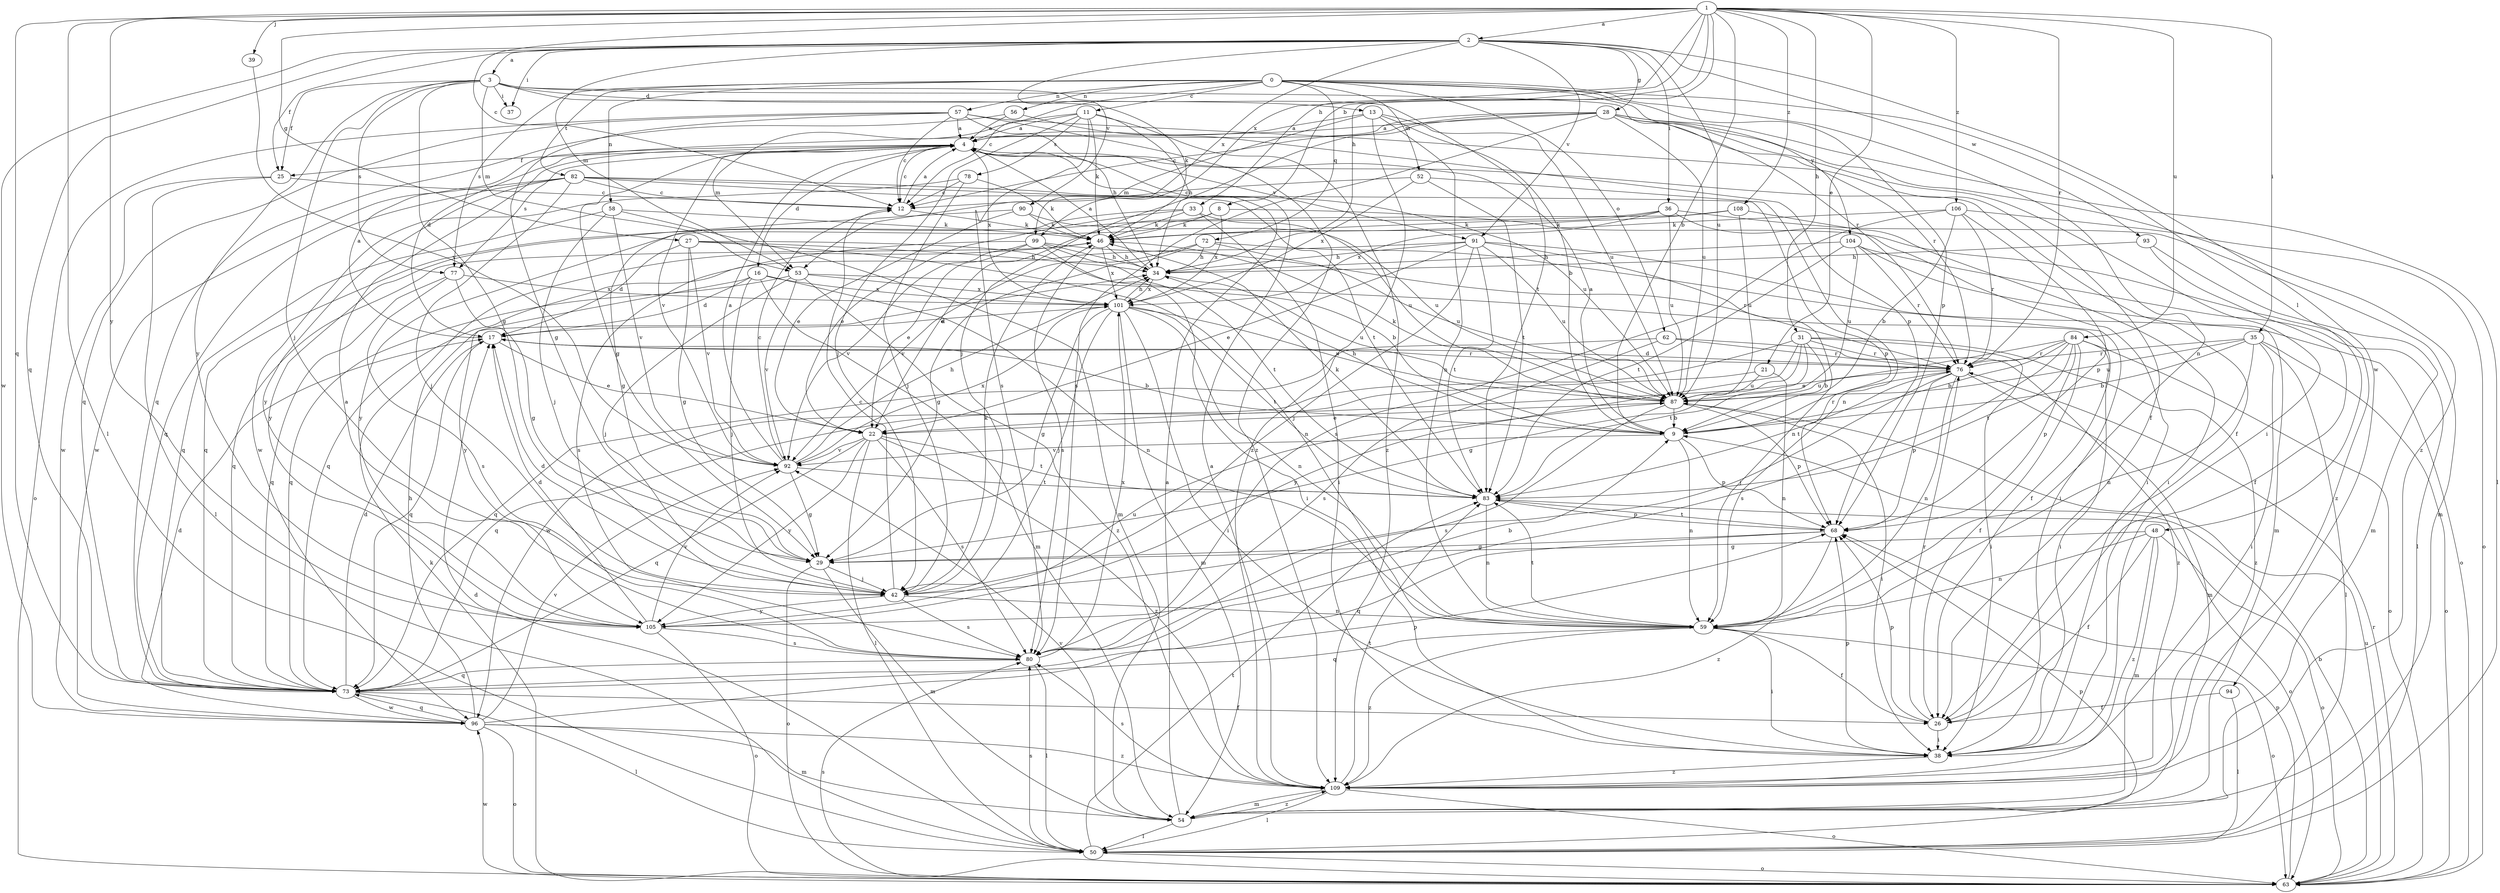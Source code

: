 strict digraph  {
0;
1;
2;
3;
4;
8;
9;
11;
12;
13;
16;
17;
21;
22;
25;
26;
27;
28;
29;
31;
33;
34;
35;
36;
37;
38;
39;
42;
46;
48;
50;
52;
53;
54;
56;
57;
58;
59;
62;
63;
68;
72;
73;
76;
77;
78;
80;
82;
83;
84;
87;
90;
91;
92;
93;
94;
96;
99;
101;
104;
105;
106;
108;
109;
0 -> 11  [label=c];
0 -> 12  [label=c];
0 -> 48  [label=l];
0 -> 52  [label=m];
0 -> 56  [label=n];
0 -> 57  [label=n];
0 -> 58  [label=n];
0 -> 59  [label=n];
0 -> 62  [label=o];
0 -> 68  [label=p];
0 -> 72  [label=q];
0 -> 77  [label=s];
0 -> 82  [label=t];
0 -> 104  [label=y];
1 -> 2  [label=a];
1 -> 8  [label=b];
1 -> 9  [label=b];
1 -> 12  [label=c];
1 -> 21  [label=e];
1 -> 27  [label=g];
1 -> 31  [label=h];
1 -> 33  [label=h];
1 -> 34  [label=h];
1 -> 35  [label=i];
1 -> 39  [label=j];
1 -> 50  [label=l];
1 -> 73  [label=q];
1 -> 76  [label=r];
1 -> 84  [label=u];
1 -> 99  [label=x];
1 -> 105  [label=y];
1 -> 106  [label=z];
1 -> 108  [label=z];
2 -> 3  [label=a];
2 -> 25  [label=f];
2 -> 28  [label=g];
2 -> 36  [label=i];
2 -> 37  [label=i];
2 -> 53  [label=m];
2 -> 73  [label=q];
2 -> 87  [label=u];
2 -> 90  [label=v];
2 -> 91  [label=v];
2 -> 93  [label=w];
2 -> 94  [label=w];
2 -> 96  [label=w];
2 -> 99  [label=x];
3 -> 13  [label=d];
3 -> 25  [label=f];
3 -> 29  [label=g];
3 -> 37  [label=i];
3 -> 42  [label=j];
3 -> 46  [label=k];
3 -> 53  [label=m];
3 -> 76  [label=r];
3 -> 77  [label=s];
3 -> 83  [label=t];
3 -> 105  [label=y];
4 -> 12  [label=c];
4 -> 16  [label=d];
4 -> 25  [label=f];
4 -> 26  [label=f];
4 -> 29  [label=g];
4 -> 77  [label=s];
4 -> 91  [label=v];
4 -> 92  [label=v];
4 -> 101  [label=x];
8 -> 22  [label=e];
8 -> 46  [label=k];
8 -> 101  [label=x];
8 -> 109  [label=z];
9 -> 4  [label=a];
9 -> 34  [label=h];
9 -> 59  [label=n];
9 -> 68  [label=p];
9 -> 76  [label=r];
9 -> 92  [label=v];
11 -> 4  [label=a];
11 -> 34  [label=h];
11 -> 42  [label=j];
11 -> 46  [label=k];
11 -> 53  [label=m];
11 -> 78  [label=s];
11 -> 80  [label=s];
11 -> 109  [label=z];
12 -> 4  [label=a];
12 -> 46  [label=k];
13 -> 4  [label=a];
13 -> 9  [label=b];
13 -> 53  [label=m];
13 -> 59  [label=n];
13 -> 87  [label=u];
13 -> 109  [label=z];
16 -> 17  [label=d];
16 -> 42  [label=j];
16 -> 54  [label=m];
16 -> 59  [label=n];
16 -> 101  [label=x];
16 -> 105  [label=y];
17 -> 4  [label=a];
17 -> 9  [label=b];
17 -> 22  [label=e];
17 -> 73  [label=q];
17 -> 76  [label=r];
21 -> 59  [label=n];
21 -> 73  [label=q];
21 -> 87  [label=u];
22 -> 50  [label=l];
22 -> 73  [label=q];
22 -> 80  [label=s];
22 -> 83  [label=t];
22 -> 92  [label=v];
22 -> 105  [label=y];
22 -> 109  [label=z];
25 -> 12  [label=c];
25 -> 50  [label=l];
25 -> 96  [label=w];
26 -> 38  [label=i];
26 -> 68  [label=p];
26 -> 76  [label=r];
27 -> 9  [label=b];
27 -> 17  [label=d];
27 -> 29  [label=g];
27 -> 34  [label=h];
27 -> 59  [label=n];
27 -> 92  [label=v];
28 -> 4  [label=a];
28 -> 12  [label=c];
28 -> 17  [label=d];
28 -> 38  [label=i];
28 -> 42  [label=j];
28 -> 50  [label=l];
28 -> 76  [label=r];
28 -> 80  [label=s];
28 -> 87  [label=u];
28 -> 109  [label=z];
29 -> 42  [label=j];
29 -> 54  [label=m];
29 -> 63  [label=o];
31 -> 9  [label=b];
31 -> 29  [label=g];
31 -> 38  [label=i];
31 -> 76  [label=r];
31 -> 83  [label=t];
31 -> 96  [label=w];
31 -> 105  [label=y];
31 -> 109  [label=z];
33 -> 22  [label=e];
33 -> 29  [label=g];
33 -> 38  [label=i];
33 -> 46  [label=k];
33 -> 87  [label=u];
34 -> 4  [label=a];
34 -> 87  [label=u];
34 -> 101  [label=x];
35 -> 9  [label=b];
35 -> 38  [label=i];
35 -> 50  [label=l];
35 -> 59  [label=n];
35 -> 63  [label=o];
35 -> 76  [label=r];
35 -> 87  [label=u];
36 -> 38  [label=i];
36 -> 46  [label=k];
36 -> 54  [label=m];
36 -> 73  [label=q];
36 -> 87  [label=u];
36 -> 101  [label=x];
38 -> 68  [label=p];
38 -> 109  [label=z];
39 -> 92  [label=v];
42 -> 12  [label=c];
42 -> 17  [label=d];
42 -> 46  [label=k];
42 -> 59  [label=n];
42 -> 80  [label=s];
42 -> 105  [label=y];
46 -> 34  [label=h];
46 -> 73  [label=q];
46 -> 80  [label=s];
46 -> 101  [label=x];
48 -> 26  [label=f];
48 -> 29  [label=g];
48 -> 54  [label=m];
48 -> 59  [label=n];
48 -> 63  [label=o];
48 -> 109  [label=z];
50 -> 17  [label=d];
50 -> 63  [label=o];
50 -> 68  [label=p];
50 -> 80  [label=s];
50 -> 83  [label=t];
52 -> 12  [label=c];
52 -> 59  [label=n];
52 -> 83  [label=t];
52 -> 101  [label=x];
53 -> 26  [label=f];
53 -> 42  [label=j];
53 -> 73  [label=q];
53 -> 92  [label=v];
53 -> 101  [label=x];
53 -> 109  [label=z];
54 -> 4  [label=a];
54 -> 50  [label=l];
54 -> 92  [label=v];
54 -> 109  [label=z];
56 -> 4  [label=a];
56 -> 68  [label=p];
56 -> 73  [label=q];
57 -> 4  [label=a];
57 -> 12  [label=c];
57 -> 26  [label=f];
57 -> 29  [label=g];
57 -> 34  [label=h];
57 -> 63  [label=o];
57 -> 73  [label=q];
57 -> 109  [label=z];
58 -> 42  [label=j];
58 -> 46  [label=k];
58 -> 54  [label=m];
58 -> 73  [label=q];
58 -> 92  [label=v];
59 -> 26  [label=f];
59 -> 38  [label=i];
59 -> 63  [label=o];
59 -> 73  [label=q];
59 -> 83  [label=t];
59 -> 109  [label=z];
62 -> 73  [label=q];
62 -> 76  [label=r];
62 -> 80  [label=s];
62 -> 109  [label=z];
63 -> 9  [label=b];
63 -> 46  [label=k];
63 -> 68  [label=p];
63 -> 76  [label=r];
63 -> 80  [label=s];
63 -> 87  [label=u];
63 -> 96  [label=w];
68 -> 29  [label=g];
68 -> 73  [label=q];
68 -> 83  [label=t];
68 -> 109  [label=z];
72 -> 29  [label=g];
72 -> 34  [label=h];
72 -> 38  [label=i];
72 -> 87  [label=u];
72 -> 92  [label=v];
73 -> 17  [label=d];
73 -> 26  [label=f];
73 -> 50  [label=l];
73 -> 96  [label=w];
76 -> 17  [label=d];
76 -> 42  [label=j];
76 -> 54  [label=m];
76 -> 59  [label=n];
76 -> 68  [label=p];
76 -> 83  [label=t];
76 -> 87  [label=u];
77 -> 29  [label=g];
77 -> 73  [label=q];
77 -> 80  [label=s];
77 -> 101  [label=x];
78 -> 12  [label=c];
78 -> 42  [label=j];
78 -> 46  [label=k];
78 -> 96  [label=w];
80 -> 4  [label=a];
80 -> 50  [label=l];
80 -> 73  [label=q];
80 -> 101  [label=x];
82 -> 12  [label=c];
82 -> 42  [label=j];
82 -> 68  [label=p];
82 -> 73  [label=q];
82 -> 83  [label=t];
82 -> 87  [label=u];
82 -> 96  [label=w];
82 -> 105  [label=y];
83 -> 46  [label=k];
83 -> 59  [label=n];
83 -> 63  [label=o];
83 -> 68  [label=p];
84 -> 9  [label=b];
84 -> 22  [label=e];
84 -> 26  [label=f];
84 -> 38  [label=i];
84 -> 63  [label=o];
84 -> 68  [label=p];
84 -> 76  [label=r];
84 -> 80  [label=s];
84 -> 83  [label=t];
87 -> 9  [label=b];
87 -> 22  [label=e];
87 -> 38  [label=i];
87 -> 46  [label=k];
87 -> 68  [label=p];
87 -> 80  [label=s];
90 -> 22  [label=e];
90 -> 46  [label=k];
90 -> 87  [label=u];
90 -> 105  [label=y];
91 -> 22  [label=e];
91 -> 34  [label=h];
91 -> 42  [label=j];
91 -> 59  [label=n];
91 -> 63  [label=o];
91 -> 73  [label=q];
91 -> 83  [label=t];
91 -> 87  [label=u];
92 -> 4  [label=a];
92 -> 12  [label=c];
92 -> 29  [label=g];
92 -> 34  [label=h];
92 -> 83  [label=t];
92 -> 101  [label=x];
93 -> 26  [label=f];
93 -> 34  [label=h];
93 -> 54  [label=m];
94 -> 26  [label=f];
94 -> 50  [label=l];
96 -> 17  [label=d];
96 -> 34  [label=h];
96 -> 54  [label=m];
96 -> 63  [label=o];
96 -> 68  [label=p];
96 -> 73  [label=q];
96 -> 92  [label=v];
96 -> 109  [label=z];
99 -> 22  [label=e];
99 -> 34  [label=h];
99 -> 38  [label=i];
99 -> 76  [label=r];
99 -> 80  [label=s];
99 -> 83  [label=t];
99 -> 92  [label=v];
101 -> 17  [label=d];
101 -> 29  [label=g];
101 -> 34  [label=h];
101 -> 38  [label=i];
101 -> 42  [label=j];
101 -> 54  [label=m];
101 -> 59  [label=n];
101 -> 83  [label=t];
101 -> 87  [label=u];
104 -> 34  [label=h];
104 -> 50  [label=l];
104 -> 54  [label=m];
104 -> 76  [label=r];
104 -> 83  [label=t];
104 -> 87  [label=u];
105 -> 9  [label=b];
105 -> 17  [label=d];
105 -> 63  [label=o];
105 -> 80  [label=s];
105 -> 87  [label=u];
105 -> 92  [label=v];
106 -> 9  [label=b];
106 -> 46  [label=k];
106 -> 63  [label=o];
106 -> 68  [label=p];
106 -> 76  [label=r];
106 -> 80  [label=s];
108 -> 38  [label=i];
108 -> 46  [label=k];
108 -> 87  [label=u];
108 -> 105  [label=y];
109 -> 4  [label=a];
109 -> 50  [label=l];
109 -> 54  [label=m];
109 -> 63  [label=o];
109 -> 80  [label=s];
109 -> 83  [label=t];
}
